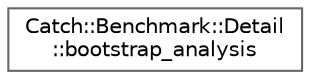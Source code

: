 digraph "Graphical Class Hierarchy"
{
 // LATEX_PDF_SIZE
  bgcolor="transparent";
  edge [fontname=Helvetica,fontsize=10,labelfontname=Helvetica,labelfontsize=10];
  node [fontname=Helvetica,fontsize=10,shape=box,height=0.2,width=0.4];
  rankdir="LR";
  Node0 [id="Node000000",label="Catch::Benchmark::Detail\l::bootstrap_analysis",height=0.2,width=0.4,color="grey40", fillcolor="white", style="filled",URL="$structCatch_1_1Benchmark_1_1Detail_1_1bootstrap__analysis.html",tooltip=" "];
}
